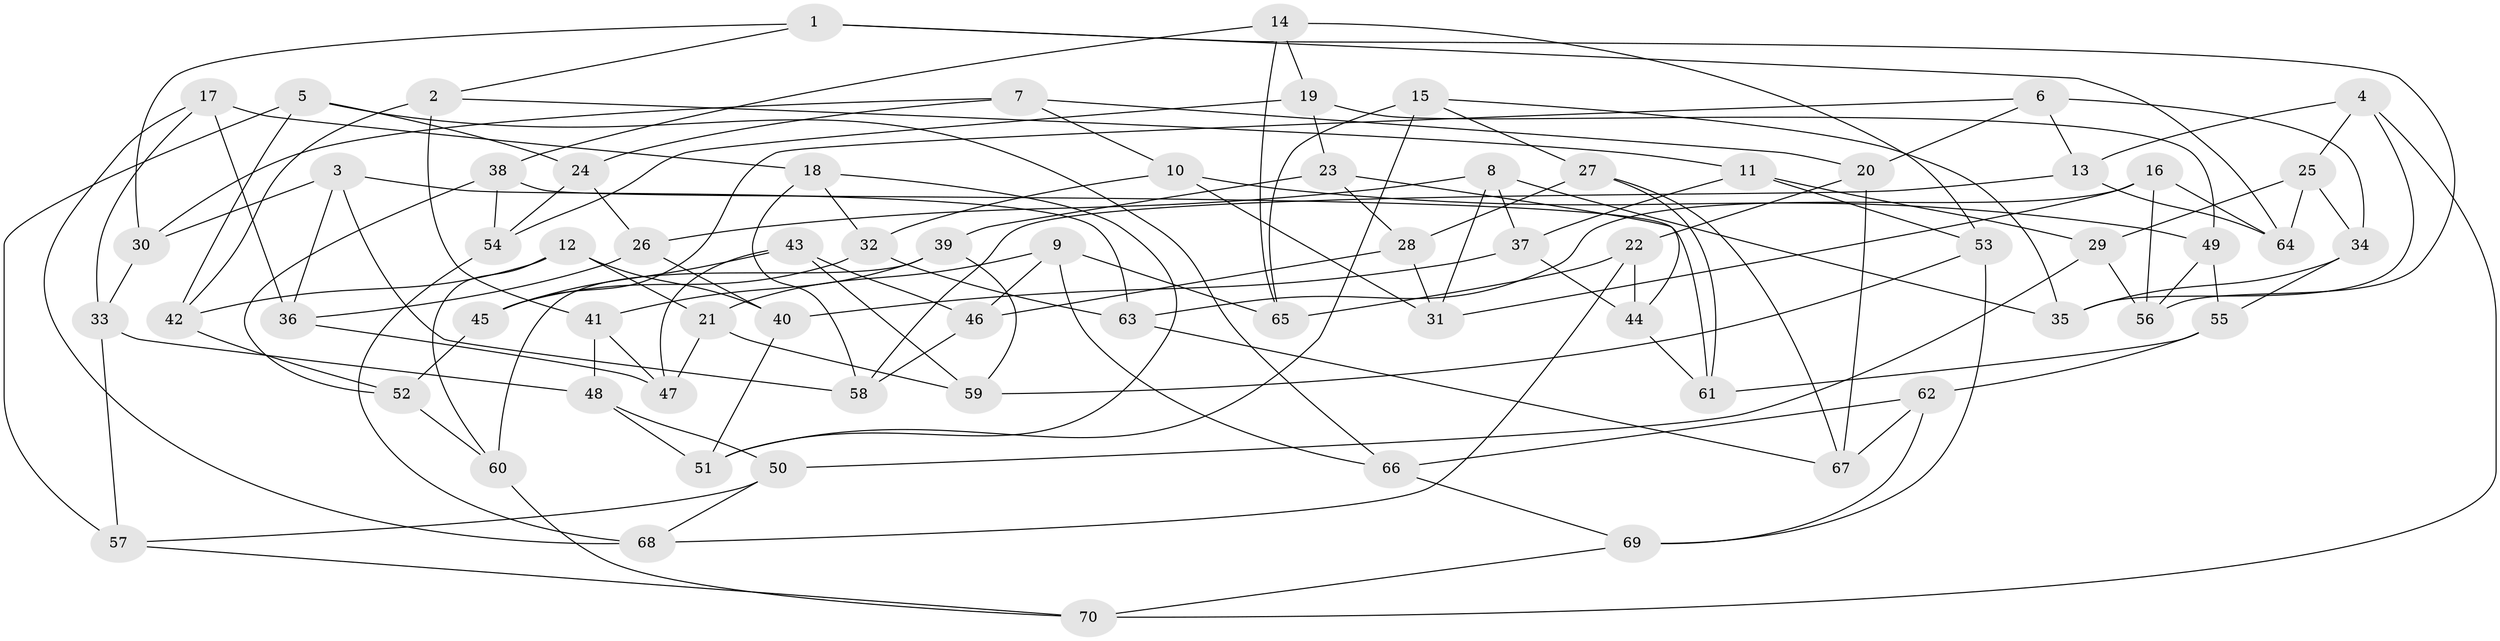// Generated by graph-tools (version 1.1) at 2025/26/03/09/25 03:26:51]
// undirected, 70 vertices, 140 edges
graph export_dot {
graph [start="1"]
  node [color=gray90,style=filled];
  1;
  2;
  3;
  4;
  5;
  6;
  7;
  8;
  9;
  10;
  11;
  12;
  13;
  14;
  15;
  16;
  17;
  18;
  19;
  20;
  21;
  22;
  23;
  24;
  25;
  26;
  27;
  28;
  29;
  30;
  31;
  32;
  33;
  34;
  35;
  36;
  37;
  38;
  39;
  40;
  41;
  42;
  43;
  44;
  45;
  46;
  47;
  48;
  49;
  50;
  51;
  52;
  53;
  54;
  55;
  56;
  57;
  58;
  59;
  60;
  61;
  62;
  63;
  64;
  65;
  66;
  67;
  68;
  69;
  70;
  1 -- 56;
  1 -- 2;
  1 -- 30;
  1 -- 64;
  2 -- 41;
  2 -- 11;
  2 -- 42;
  3 -- 58;
  3 -- 63;
  3 -- 36;
  3 -- 30;
  4 -- 13;
  4 -- 70;
  4 -- 25;
  4 -- 35;
  5 -- 24;
  5 -- 57;
  5 -- 42;
  5 -- 66;
  6 -- 45;
  6 -- 13;
  6 -- 20;
  6 -- 34;
  7 -- 10;
  7 -- 20;
  7 -- 24;
  7 -- 30;
  8 -- 31;
  8 -- 26;
  8 -- 35;
  8 -- 37;
  9 -- 21;
  9 -- 66;
  9 -- 65;
  9 -- 46;
  10 -- 31;
  10 -- 32;
  10 -- 49;
  11 -- 29;
  11 -- 53;
  11 -- 37;
  12 -- 60;
  12 -- 21;
  12 -- 42;
  12 -- 40;
  13 -- 64;
  13 -- 58;
  14 -- 65;
  14 -- 19;
  14 -- 53;
  14 -- 38;
  15 -- 35;
  15 -- 51;
  15 -- 65;
  15 -- 27;
  16 -- 31;
  16 -- 64;
  16 -- 63;
  16 -- 56;
  17 -- 68;
  17 -- 36;
  17 -- 18;
  17 -- 33;
  18 -- 58;
  18 -- 32;
  18 -- 51;
  19 -- 49;
  19 -- 23;
  19 -- 54;
  20 -- 22;
  20 -- 67;
  21 -- 59;
  21 -- 47;
  22 -- 65;
  22 -- 68;
  22 -- 44;
  23 -- 44;
  23 -- 39;
  23 -- 28;
  24 -- 54;
  24 -- 26;
  25 -- 29;
  25 -- 64;
  25 -- 34;
  26 -- 40;
  26 -- 36;
  27 -- 67;
  27 -- 28;
  27 -- 61;
  28 -- 46;
  28 -- 31;
  29 -- 50;
  29 -- 56;
  30 -- 33;
  32 -- 45;
  32 -- 63;
  33 -- 57;
  33 -- 48;
  34 -- 55;
  34 -- 35;
  36 -- 47;
  37 -- 40;
  37 -- 44;
  38 -- 61;
  38 -- 52;
  38 -- 54;
  39 -- 41;
  39 -- 59;
  39 -- 60;
  40 -- 51;
  41 -- 47;
  41 -- 48;
  42 -- 52;
  43 -- 47;
  43 -- 45;
  43 -- 59;
  43 -- 46;
  44 -- 61;
  45 -- 52;
  46 -- 58;
  48 -- 50;
  48 -- 51;
  49 -- 56;
  49 -- 55;
  50 -- 57;
  50 -- 68;
  52 -- 60;
  53 -- 69;
  53 -- 59;
  54 -- 68;
  55 -- 62;
  55 -- 61;
  57 -- 70;
  60 -- 70;
  62 -- 67;
  62 -- 69;
  62 -- 66;
  63 -- 67;
  66 -- 69;
  69 -- 70;
}
